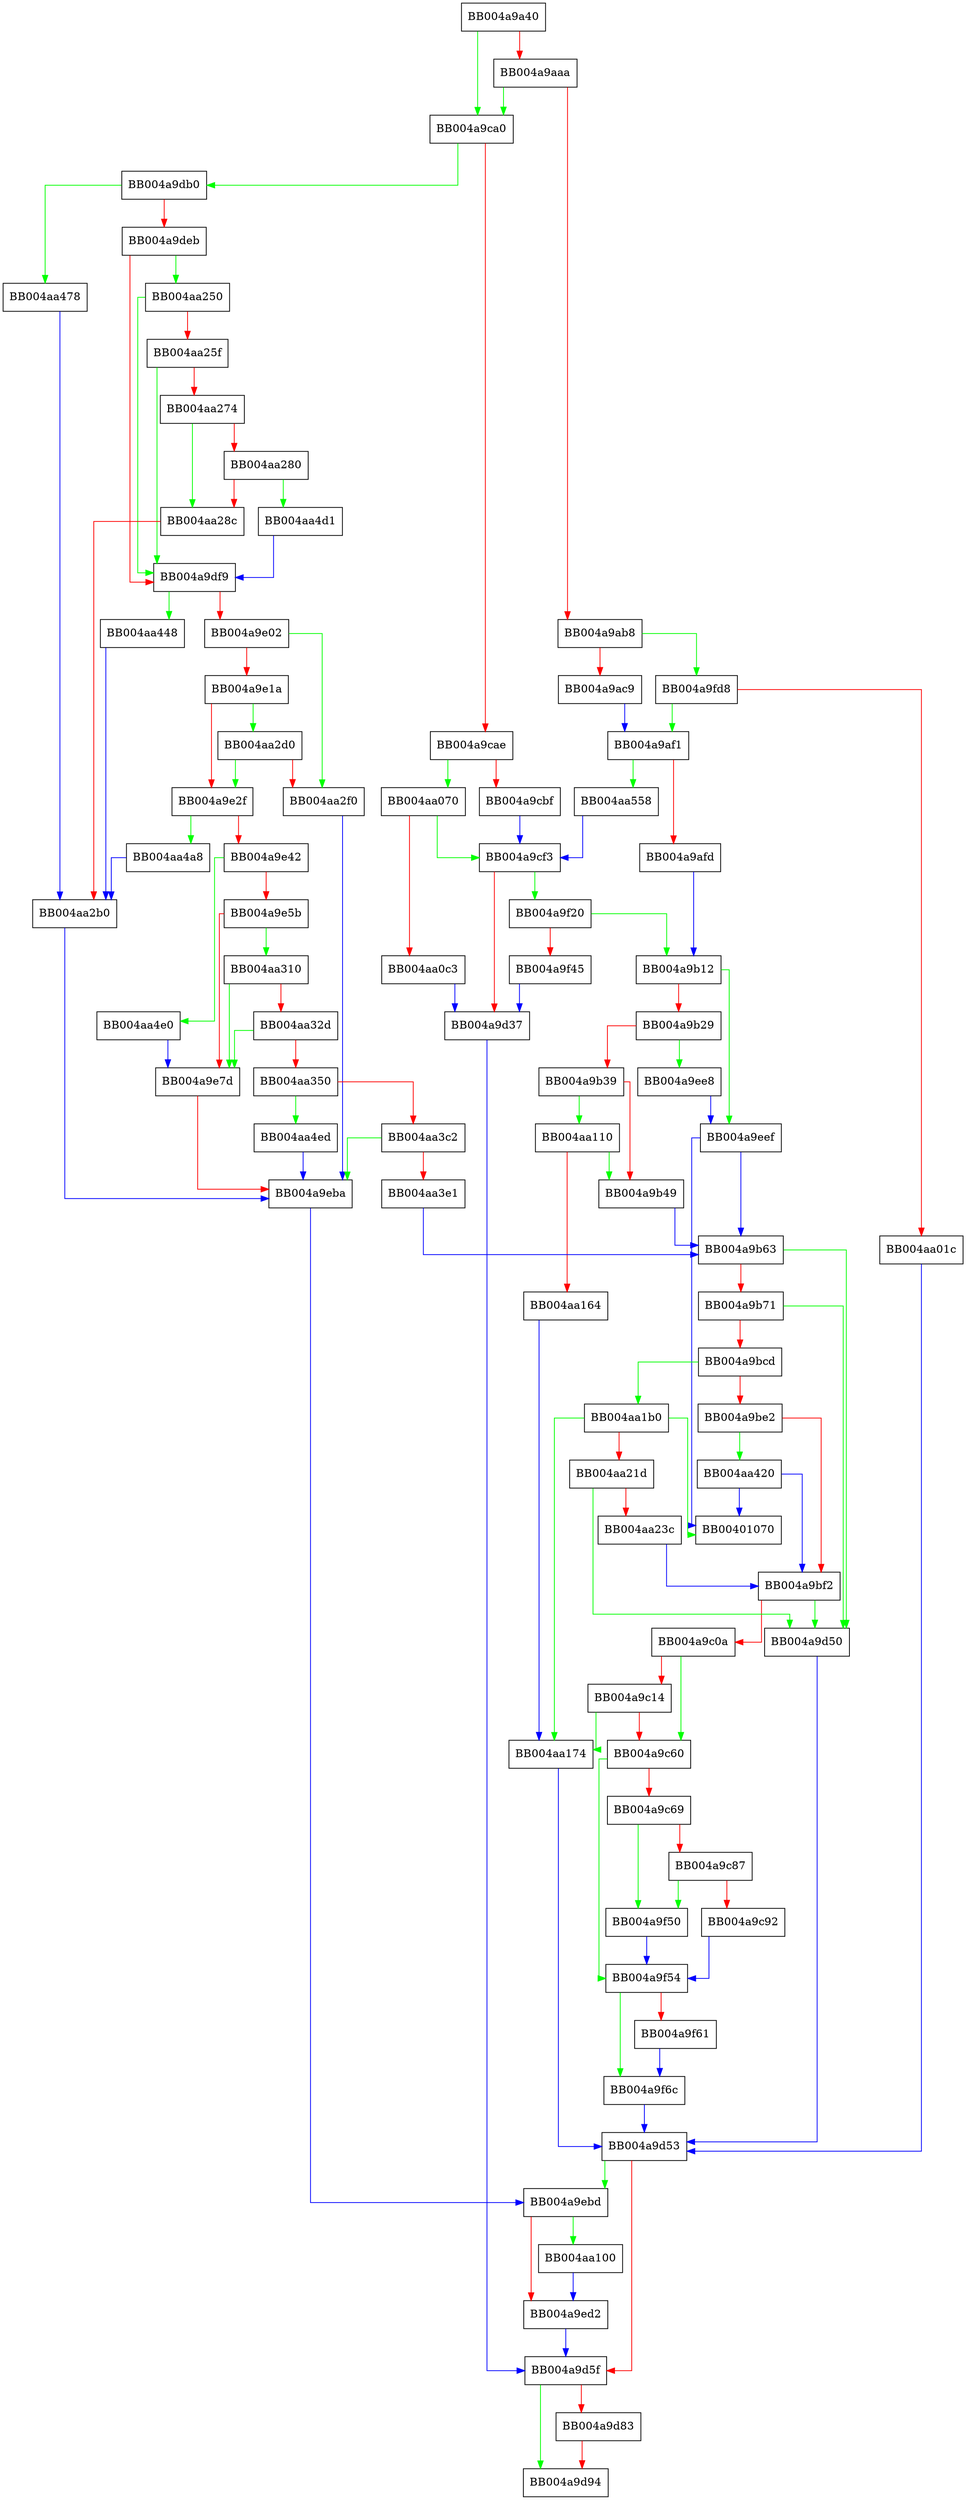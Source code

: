 digraph tls13_change_cipher_state {
  node [shape="box"];
  graph [splines=ortho];
  BB004a9a40 -> BB004a9ca0 [color="green"];
  BB004a9a40 -> BB004a9aaa [color="red"];
  BB004a9aaa -> BB004a9ca0 [color="green"];
  BB004a9aaa -> BB004a9ab8 [color="red"];
  BB004a9ab8 -> BB004a9fd8 [color="green"];
  BB004a9ab8 -> BB004a9ac9 [color="red"];
  BB004a9ac9 -> BB004a9af1 [color="blue"];
  BB004a9af1 -> BB004aa558 [color="green"];
  BB004a9af1 -> BB004a9afd [color="red"];
  BB004a9afd -> BB004a9b12 [color="blue"];
  BB004a9b12 -> BB004a9eef [color="green"];
  BB004a9b12 -> BB004a9b29 [color="red"];
  BB004a9b29 -> BB004a9ee8 [color="green"];
  BB004a9b29 -> BB004a9b39 [color="red"];
  BB004a9b39 -> BB004aa110 [color="green"];
  BB004a9b39 -> BB004a9b49 [color="red"];
  BB004a9b49 -> BB004a9b63 [color="blue"];
  BB004a9b63 -> BB004a9d50 [color="green"];
  BB004a9b63 -> BB004a9b71 [color="red"];
  BB004a9b71 -> BB004a9d50 [color="green"];
  BB004a9b71 -> BB004a9bcd [color="red"];
  BB004a9bcd -> BB004aa1b0 [color="green"];
  BB004a9bcd -> BB004a9be2 [color="red"];
  BB004a9be2 -> BB004aa420 [color="green"];
  BB004a9be2 -> BB004a9bf2 [color="red"];
  BB004a9bf2 -> BB004a9d50 [color="green"];
  BB004a9bf2 -> BB004a9c0a [color="red"];
  BB004a9c0a -> BB004a9c60 [color="green"];
  BB004a9c0a -> BB004a9c14 [color="red"];
  BB004a9c14 -> BB004aa174 [color="green"];
  BB004a9c14 -> BB004a9c60 [color="red"];
  BB004a9c60 -> BB004a9f54 [color="green"];
  BB004a9c60 -> BB004a9c69 [color="red"];
  BB004a9c69 -> BB004a9f50 [color="green"];
  BB004a9c69 -> BB004a9c87 [color="red"];
  BB004a9c87 -> BB004a9f50 [color="green"];
  BB004a9c87 -> BB004a9c92 [color="red"];
  BB004a9c92 -> BB004a9f54 [color="blue"];
  BB004a9ca0 -> BB004a9db0 [color="green"];
  BB004a9ca0 -> BB004a9cae [color="red"];
  BB004a9cae -> BB004aa070 [color="green"];
  BB004a9cae -> BB004a9cbf [color="red"];
  BB004a9cbf -> BB004a9cf3 [color="blue"];
  BB004a9cf3 -> BB004a9f20 [color="green"];
  BB004a9cf3 -> BB004a9d37 [color="red"];
  BB004a9d37 -> BB004a9d5f [color="blue"];
  BB004a9d50 -> BB004a9d53 [color="blue"];
  BB004a9d53 -> BB004a9ebd [color="green"];
  BB004a9d53 -> BB004a9d5f [color="red"];
  BB004a9d5f -> BB004a9d94 [color="green"];
  BB004a9d5f -> BB004a9d83 [color="red"];
  BB004a9d83 -> BB004a9d94 [color="red"];
  BB004a9db0 -> BB004aa478 [color="green"];
  BB004a9db0 -> BB004a9deb [color="red"];
  BB004a9deb -> BB004aa250 [color="green"];
  BB004a9deb -> BB004a9df9 [color="red"];
  BB004a9df9 -> BB004aa448 [color="green"];
  BB004a9df9 -> BB004a9e02 [color="red"];
  BB004a9e02 -> BB004aa2f0 [color="green"];
  BB004a9e02 -> BB004a9e1a [color="red"];
  BB004a9e1a -> BB004aa2d0 [color="green"];
  BB004a9e1a -> BB004a9e2f [color="red"];
  BB004a9e2f -> BB004aa4a8 [color="green"];
  BB004a9e2f -> BB004a9e42 [color="red"];
  BB004a9e42 -> BB004aa4e0 [color="green"];
  BB004a9e42 -> BB004a9e5b [color="red"];
  BB004a9e5b -> BB004aa310 [color="green"];
  BB004a9e5b -> BB004a9e7d [color="red"];
  BB004a9e7d -> BB004a9eba [color="red"];
  BB004a9eba -> BB004a9ebd [color="blue"];
  BB004a9ebd -> BB004aa100 [color="green"];
  BB004a9ebd -> BB004a9ed2 [color="red"];
  BB004a9ed2 -> BB004a9d5f [color="blue"];
  BB004a9ee8 -> BB004a9eef [color="blue"];
  BB004a9eef -> BB00401070 [color="blue"];
  BB004a9eef -> BB004a9b63 [color="blue"];
  BB004a9f20 -> BB004a9b12 [color="green"];
  BB004a9f20 -> BB004a9f45 [color="red"];
  BB004a9f45 -> BB004a9d37 [color="blue"];
  BB004a9f50 -> BB004a9f54 [color="blue"];
  BB004a9f54 -> BB004a9f6c [color="green"];
  BB004a9f54 -> BB004a9f61 [color="red"];
  BB004a9f61 -> BB004a9f6c [color="blue"];
  BB004a9f6c -> BB004a9d53 [color="blue"];
  BB004a9fd8 -> BB004a9af1 [color="green"];
  BB004a9fd8 -> BB004aa01c [color="red"];
  BB004aa01c -> BB004a9d53 [color="blue"];
  BB004aa070 -> BB004a9cf3 [color="green"];
  BB004aa070 -> BB004aa0c3 [color="red"];
  BB004aa0c3 -> BB004a9d37 [color="blue"];
  BB004aa100 -> BB004a9ed2 [color="blue"];
  BB004aa110 -> BB004a9b49 [color="green"];
  BB004aa110 -> BB004aa164 [color="red"];
  BB004aa164 -> BB004aa174 [color="blue"];
  BB004aa174 -> BB004a9d53 [color="blue"];
  BB004aa1b0 -> BB00401070 [color="green"];
  BB004aa1b0 -> BB004aa174 [color="green"];
  BB004aa1b0 -> BB004aa21d [color="red"];
  BB004aa21d -> BB004a9d50 [color="green"];
  BB004aa21d -> BB004aa23c [color="red"];
  BB004aa23c -> BB004a9bf2 [color="blue"];
  BB004aa250 -> BB004a9df9 [color="green"];
  BB004aa250 -> BB004aa25f [color="red"];
  BB004aa25f -> BB004a9df9 [color="green"];
  BB004aa25f -> BB004aa274 [color="red"];
  BB004aa274 -> BB004aa28c [color="green"];
  BB004aa274 -> BB004aa280 [color="red"];
  BB004aa280 -> BB004aa4d1 [color="green"];
  BB004aa280 -> BB004aa28c [color="red"];
  BB004aa28c -> BB004aa2b0 [color="red"];
  BB004aa2b0 -> BB004a9eba [color="blue"];
  BB004aa2d0 -> BB004a9e2f [color="green"];
  BB004aa2d0 -> BB004aa2f0 [color="red"];
  BB004aa2f0 -> BB004a9eba [color="blue"];
  BB004aa310 -> BB004a9e7d [color="green"];
  BB004aa310 -> BB004aa32d [color="red"];
  BB004aa32d -> BB004a9e7d [color="green"];
  BB004aa32d -> BB004aa350 [color="red"];
  BB004aa350 -> BB004aa4ed [color="green"];
  BB004aa350 -> BB004aa3c2 [color="red"];
  BB004aa3c2 -> BB004a9eba [color="green"];
  BB004aa3c2 -> BB004aa3e1 [color="red"];
  BB004aa3e1 -> BB004a9b63 [color="blue"];
  BB004aa420 -> BB00401070 [color="blue"];
  BB004aa420 -> BB004a9bf2 [color="blue"];
  BB004aa448 -> BB004aa2b0 [color="blue"];
  BB004aa478 -> BB004aa2b0 [color="blue"];
  BB004aa4a8 -> BB004aa2b0 [color="blue"];
  BB004aa4d1 -> BB004a9df9 [color="blue"];
  BB004aa4e0 -> BB004a9e7d [color="blue"];
  BB004aa4ed -> BB004a9eba [color="blue"];
  BB004aa558 -> BB004a9cf3 [color="blue"];
}